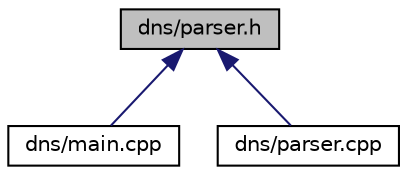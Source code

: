 digraph "dns/parser.h"
{
  edge [fontname="Helvetica",fontsize="10",labelfontname="Helvetica",labelfontsize="10"];
  node [fontname="Helvetica",fontsize="10",shape=record];
  Node1 [label="dns/parser.h",height=0.2,width=0.4,color="black", fillcolor="grey75", style="filled" fontcolor="black"];
  Node1 -> Node2 [dir="back",color="midnightblue",fontsize="10",style="solid",fontname="Helvetica"];
  Node2 [label="dns/main.cpp",height=0.2,width=0.4,color="black", fillcolor="white", style="filled",URL="$df/d0a/main_8cpp.html"];
  Node1 -> Node3 [dir="back",color="midnightblue",fontsize="10",style="solid",fontname="Helvetica"];
  Node3 [label="dns/parser.cpp",height=0.2,width=0.4,color="black", fillcolor="white", style="filled",URL="$dc/ddd/parser_8cpp.html"];
}
